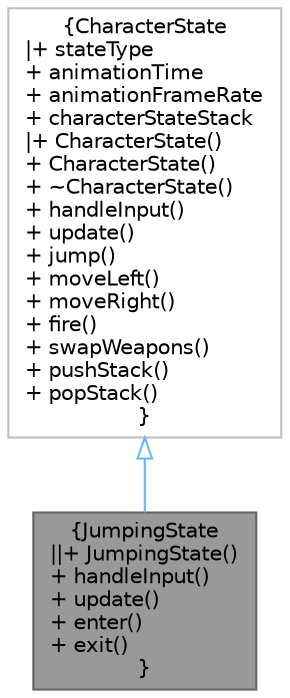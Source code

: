 digraph "JumpingState"
{
 // LATEX_PDF_SIZE
  bgcolor="transparent";
  edge [fontname=Helvetica,fontsize=10,labelfontname=Helvetica,labelfontsize=10];
  node [fontname=Helvetica,fontsize=10,shape=box,height=0.2,width=0.4];
  Node1 [label="{JumpingState\n||+ JumpingState()\l+ handleInput()\l+ update()\l+ enter()\l+ exit()\l}",height=0.2,width=0.4,color="gray40", fillcolor="grey60", style="filled", fontcolor="black",tooltip=" "];
  Node2 -> Node1 [dir="back",color="steelblue1",style="solid",arrowtail="onormal"];
  Node2 [label="{CharacterState\n|+ stateType\l+ animationTime\l+ animationFrameRate\l+ characterStateStack\l|+ CharacterState()\l+ CharacterState()\l+ ~CharacterState()\l+ handleInput()\l+ update()\l+ jump()\l+ moveLeft()\l+ moveRight()\l+ fire()\l+ swapWeapons()\l+ pushStack()\l+ popStack()\l}",height=0.2,width=0.4,color="grey75", fillcolor="white", style="filled",URL="$classCharacterState.html",tooltip=" "];
}
